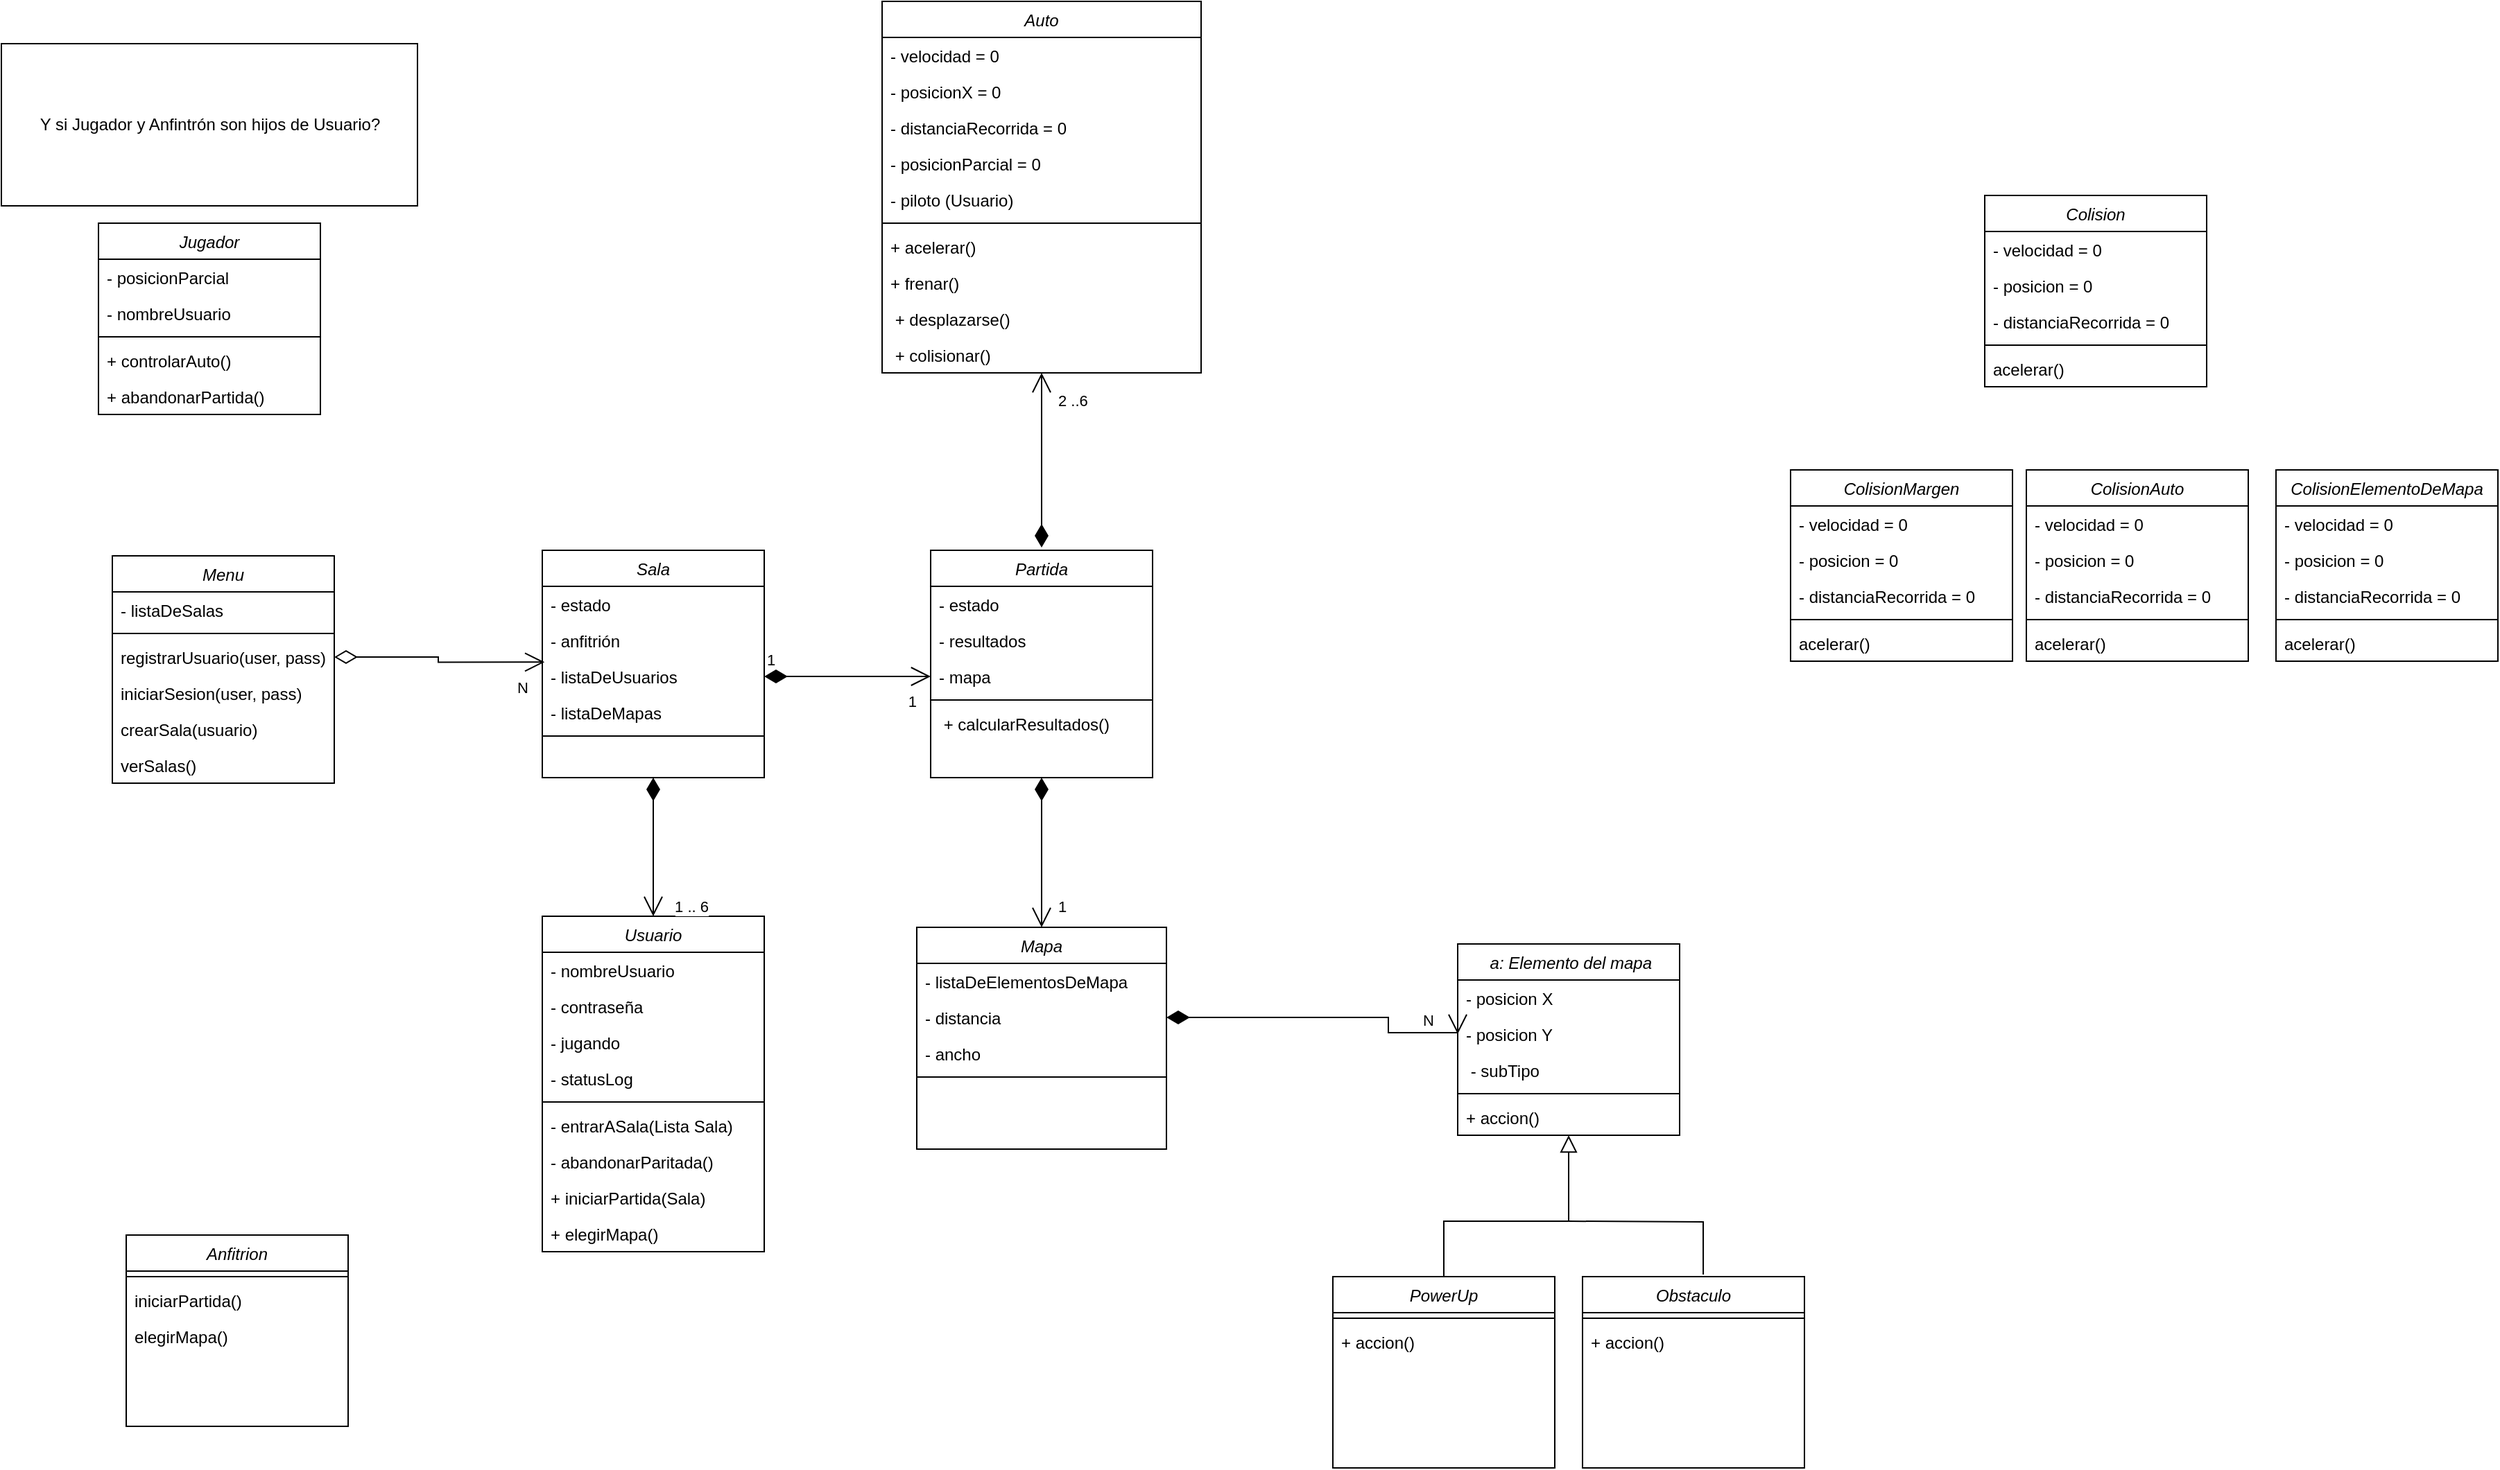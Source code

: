 <mxfile version="18.0.1" type="device"><diagram id="C5RBs43oDa-KdzZeNtuy" name="Page-1"><mxGraphModel dx="1973" dy="528" grid="1" gridSize="10" guides="1" tooltips="1" connect="1" arrows="1" fold="1" page="1" pageScale="1" pageWidth="827" pageHeight="1169" math="0" shadow="0"><root><mxCell id="WIyWlLk6GJQsqaUBKTNV-0"/><mxCell id="WIyWlLk6GJQsqaUBKTNV-1" parent="WIyWlLk6GJQsqaUBKTNV-0"/><mxCell id="zkfFHV4jXpPFQw0GAbJ--0" value="Auto" style="swimlane;fontStyle=2;align=center;verticalAlign=top;childLayout=stackLayout;horizontal=1;startSize=26;horizontalStack=0;resizeParent=1;resizeLast=0;collapsible=1;marginBottom=0;rounded=0;shadow=0;strokeWidth=1;" parent="WIyWlLk6GJQsqaUBKTNV-1" vertex="1"><mxGeometry x="545" width="230" height="268" as="geometry"><mxRectangle x="230" y="140" width="160" height="26" as="alternateBounds"/></mxGeometry></mxCell><mxCell id="zkfFHV4jXpPFQw0GAbJ--2" value="- velocidad = 0" style="text;align=left;verticalAlign=top;spacingLeft=4;spacingRight=4;overflow=hidden;rotatable=0;points=[[0,0.5],[1,0.5]];portConstraint=eastwest;rounded=0;shadow=0;html=0;" parent="zkfFHV4jXpPFQw0GAbJ--0" vertex="1"><mxGeometry y="26" width="230" height="26" as="geometry"/></mxCell><mxCell id="T_4QKKCaZ5hwZ0xk0G19-64" value="- posicionX = 0" style="text;align=left;verticalAlign=top;spacingLeft=4;spacingRight=4;overflow=hidden;rotatable=0;points=[[0,0.5],[1,0.5]];portConstraint=eastwest;rounded=0;shadow=0;html=0;" parent="zkfFHV4jXpPFQw0GAbJ--0" vertex="1"><mxGeometry y="52" width="230" height="26" as="geometry"/></mxCell><mxCell id="T_4QKKCaZ5hwZ0xk0G19-65" value="- distanciaRecorrida = 0" style="text;align=left;verticalAlign=top;spacingLeft=4;spacingRight=4;overflow=hidden;rotatable=0;points=[[0,0.5],[1,0.5]];portConstraint=eastwest;rounded=0;shadow=0;html=0;" parent="zkfFHV4jXpPFQw0GAbJ--0" vertex="1"><mxGeometry y="78" width="230" height="26" as="geometry"/></mxCell><mxCell id="iiQ3iz3mnXWKeBHtl2j0-7" value="- posicionParcial = 0" style="text;align=left;verticalAlign=top;spacingLeft=4;spacingRight=4;overflow=hidden;rotatable=0;points=[[0,0.5],[1,0.5]];portConstraint=eastwest;rounded=0;shadow=0;html=0;" vertex="1" parent="zkfFHV4jXpPFQw0GAbJ--0"><mxGeometry y="104" width="230" height="26" as="geometry"/></mxCell><mxCell id="iiQ3iz3mnXWKeBHtl2j0-8" value="- piloto (Usuario)" style="text;align=left;verticalAlign=top;spacingLeft=4;spacingRight=4;overflow=hidden;rotatable=0;points=[[0,0.5],[1,0.5]];portConstraint=eastwest;rounded=0;shadow=0;html=0;" vertex="1" parent="zkfFHV4jXpPFQw0GAbJ--0"><mxGeometry y="130" width="230" height="26" as="geometry"/></mxCell><mxCell id="zkfFHV4jXpPFQw0GAbJ--4" value="" style="line;html=1;strokeWidth=1;align=left;verticalAlign=middle;spacingTop=-1;spacingLeft=3;spacingRight=3;rotatable=0;labelPosition=right;points=[];portConstraint=eastwest;" parent="zkfFHV4jXpPFQw0GAbJ--0" vertex="1"><mxGeometry y="156" width="230" height="8" as="geometry"/></mxCell><mxCell id="zkfFHV4jXpPFQw0GAbJ--5" value="+ acelerar()" style="text;align=left;verticalAlign=top;spacingLeft=4;spacingRight=4;overflow=hidden;rotatable=0;points=[[0,0.5],[1,0.5]];portConstraint=eastwest;" parent="zkfFHV4jXpPFQw0GAbJ--0" vertex="1"><mxGeometry y="164" width="230" height="26" as="geometry"/></mxCell><mxCell id="T_4QKKCaZ5hwZ0xk0G19-97" value="+ frenar()" style="text;align=left;verticalAlign=top;spacingLeft=4;spacingRight=4;overflow=hidden;rotatable=0;points=[[0,0.5],[1,0.5]];portConstraint=eastwest;" parent="zkfFHV4jXpPFQw0GAbJ--0" vertex="1"><mxGeometry y="190" width="230" height="26" as="geometry"/></mxCell><mxCell id="T_4QKKCaZ5hwZ0xk0G19-94" value=" + desplazarse()" style="text;align=left;verticalAlign=top;spacingLeft=4;spacingRight=4;overflow=hidden;rotatable=0;points=[[0,0.5],[1,0.5]];portConstraint=eastwest;" parent="zkfFHV4jXpPFQw0GAbJ--0" vertex="1"><mxGeometry y="216" width="230" height="26" as="geometry"/></mxCell><mxCell id="T_4QKKCaZ5hwZ0xk0G19-96" value=" + colisionar()" style="text;align=left;verticalAlign=top;spacingLeft=4;spacingRight=4;overflow=hidden;rotatable=0;points=[[0,0.5],[1,0.5]];portConstraint=eastwest;" parent="zkfFHV4jXpPFQw0GAbJ--0" vertex="1"><mxGeometry y="242" width="230" height="26" as="geometry"/></mxCell><mxCell id="zkfFHV4jXpPFQw0GAbJ--12" value="" style="endArrow=block;endSize=10;endFill=0;shadow=0;strokeWidth=1;rounded=0;edgeStyle=elbowEdgeStyle;elbow=vertical;entryX=0.5;entryY=1;entryDx=0;entryDy=0;exitX=0.5;exitY=0;exitDx=0;exitDy=0;" parent="WIyWlLk6GJQsqaUBKTNV-1" source="T_4QKKCaZ5hwZ0xk0G19-22" target="T_4QKKCaZ5hwZ0xk0G19-5" edge="1"><mxGeometry width="160" relative="1" as="geometry"><mxPoint x="340" y="1020" as="sourcePoint"/><mxPoint x="290" y="853" as="targetPoint"/><Array as="points"><mxPoint x="1080" y="880"/><mxPoint x="370" y="1000"/><mxPoint x="370" y="980"/></Array></mxGeometry></mxCell><mxCell id="T_4QKKCaZ5hwZ0xk0G19-1" value="Mapa" style="swimlane;fontStyle=2;align=center;verticalAlign=top;childLayout=stackLayout;horizontal=1;startSize=26;horizontalStack=0;resizeParent=1;resizeLast=0;collapsible=1;marginBottom=0;rounded=0;shadow=0;strokeWidth=1;" parent="WIyWlLk6GJQsqaUBKTNV-1" vertex="1"><mxGeometry x="570" y="668" width="180" height="160" as="geometry"><mxRectangle x="230" y="140" width="160" height="26" as="alternateBounds"/></mxGeometry></mxCell><mxCell id="T_4QKKCaZ5hwZ0xk0G19-2" value="- listaDeElementosDeMapa" style="text;align=left;verticalAlign=top;spacingLeft=4;spacingRight=4;overflow=hidden;rotatable=0;points=[[0,0.5],[1,0.5]];portConstraint=eastwest;rounded=0;shadow=0;html=0;" parent="T_4QKKCaZ5hwZ0xk0G19-1" vertex="1"><mxGeometry y="26" width="180" height="26" as="geometry"/></mxCell><mxCell id="T_4QKKCaZ5hwZ0xk0G19-67" value="- distancia" style="text;align=left;verticalAlign=top;spacingLeft=4;spacingRight=4;overflow=hidden;rotatable=0;points=[[0,0.5],[1,0.5]];portConstraint=eastwest;rounded=0;shadow=0;html=0;" parent="T_4QKKCaZ5hwZ0xk0G19-1" vertex="1"><mxGeometry y="52" width="180" height="26" as="geometry"/></mxCell><mxCell id="T_4QKKCaZ5hwZ0xk0G19-68" value="- ancho" style="text;align=left;verticalAlign=top;spacingLeft=4;spacingRight=4;overflow=hidden;rotatable=0;points=[[0,0.5],[1,0.5]];portConstraint=eastwest;rounded=0;shadow=0;html=0;" parent="T_4QKKCaZ5hwZ0xk0G19-1" vertex="1"><mxGeometry y="78" width="180" height="26" as="geometry"/></mxCell><mxCell id="T_4QKKCaZ5hwZ0xk0G19-3" value="" style="line;html=1;strokeWidth=1;align=left;verticalAlign=middle;spacingTop=-1;spacingLeft=3;spacingRight=3;rotatable=0;labelPosition=right;points=[];portConstraint=eastwest;" parent="T_4QKKCaZ5hwZ0xk0G19-1" vertex="1"><mxGeometry y="104" width="180" height="8" as="geometry"/></mxCell><mxCell id="T_4QKKCaZ5hwZ0xk0G19-5" value=" a: Elemento del mapa" style="swimlane;fontStyle=2;align=center;verticalAlign=top;childLayout=stackLayout;horizontal=1;startSize=26;horizontalStack=0;resizeParent=1;resizeLast=0;collapsible=1;marginBottom=0;rounded=0;shadow=0;strokeWidth=1;" parent="WIyWlLk6GJQsqaUBKTNV-1" vertex="1"><mxGeometry x="960" y="680" width="160" height="138" as="geometry"><mxRectangle x="230" y="140" width="160" height="26" as="alternateBounds"/></mxGeometry></mxCell><mxCell id="T_4QKKCaZ5hwZ0xk0G19-6" value="- posicion X" style="text;align=left;verticalAlign=top;spacingLeft=4;spacingRight=4;overflow=hidden;rotatable=0;points=[[0,0.5],[1,0.5]];portConstraint=eastwest;rounded=0;shadow=0;html=0;" parent="T_4QKKCaZ5hwZ0xk0G19-5" vertex="1"><mxGeometry y="26" width="160" height="26" as="geometry"/></mxCell><mxCell id="T_4QKKCaZ5hwZ0xk0G19-113" value="- posicion Y" style="text;align=left;verticalAlign=top;spacingLeft=4;spacingRight=4;overflow=hidden;rotatable=0;points=[[0,0.5],[1,0.5]];portConstraint=eastwest;rounded=0;shadow=0;html=0;" parent="T_4QKKCaZ5hwZ0xk0G19-5" vertex="1"><mxGeometry y="52" width="160" height="26" as="geometry"/></mxCell><mxCell id="T_4QKKCaZ5hwZ0xk0G19-10" value=" - subTipo" style="text;align=left;verticalAlign=top;spacingLeft=4;spacingRight=4;overflow=hidden;rotatable=0;points=[[0,0.5],[1,0.5]];portConstraint=eastwest;rounded=0;shadow=0;html=0;" parent="T_4QKKCaZ5hwZ0xk0G19-5" vertex="1"><mxGeometry y="78" width="160" height="26" as="geometry"/></mxCell><mxCell id="T_4QKKCaZ5hwZ0xk0G19-7" value="" style="line;html=1;strokeWidth=1;align=left;verticalAlign=middle;spacingTop=-1;spacingLeft=3;spacingRight=3;rotatable=0;labelPosition=right;points=[];portConstraint=eastwest;" parent="T_4QKKCaZ5hwZ0xk0G19-5" vertex="1"><mxGeometry y="104" width="160" height="8" as="geometry"/></mxCell><mxCell id="T_4QKKCaZ5hwZ0xk0G19-8" value="+ accion()" style="text;align=left;verticalAlign=top;spacingLeft=4;spacingRight=4;overflow=hidden;rotatable=0;points=[[0,0.5],[1,0.5]];portConstraint=eastwest;" parent="T_4QKKCaZ5hwZ0xk0G19-5" vertex="1"><mxGeometry y="112" width="160" height="26" as="geometry"/></mxCell><mxCell id="T_4QKKCaZ5hwZ0xk0G19-9" value="Obstaculo" style="swimlane;fontStyle=2;align=center;verticalAlign=top;childLayout=stackLayout;horizontal=1;startSize=26;horizontalStack=0;resizeParent=1;resizeLast=0;collapsible=1;marginBottom=0;rounded=0;shadow=0;strokeWidth=1;" parent="WIyWlLk6GJQsqaUBKTNV-1" vertex="1"><mxGeometry x="1050" y="920" width="160" height="138" as="geometry"><mxRectangle x="230" y="140" width="160" height="26" as="alternateBounds"/></mxGeometry></mxCell><mxCell id="T_4QKKCaZ5hwZ0xk0G19-11" value="" style="line;html=1;strokeWidth=1;align=left;verticalAlign=middle;spacingTop=-1;spacingLeft=3;spacingRight=3;rotatable=0;labelPosition=right;points=[];portConstraint=eastwest;" parent="T_4QKKCaZ5hwZ0xk0G19-9" vertex="1"><mxGeometry y="26" width="160" height="8" as="geometry"/></mxCell><mxCell id="T_4QKKCaZ5hwZ0xk0G19-115" value="+ accion()" style="text;align=left;verticalAlign=top;spacingLeft=4;spacingRight=4;overflow=hidden;rotatable=0;points=[[0,0.5],[1,0.5]];portConstraint=eastwest;" parent="T_4QKKCaZ5hwZ0xk0G19-9" vertex="1"><mxGeometry y="34" width="160" height="26" as="geometry"/></mxCell><mxCell id="T_4QKKCaZ5hwZ0xk0G19-13" value="Sala" style="swimlane;fontStyle=2;align=center;verticalAlign=top;childLayout=stackLayout;horizontal=1;startSize=26;horizontalStack=0;resizeParent=1;resizeLast=0;collapsible=1;marginBottom=0;rounded=0;shadow=0;strokeWidth=1;" parent="WIyWlLk6GJQsqaUBKTNV-1" vertex="1"><mxGeometry x="300" y="396" width="160" height="164" as="geometry"><mxRectangle x="230" y="140" width="160" height="26" as="alternateBounds"/></mxGeometry></mxCell><mxCell id="T_4QKKCaZ5hwZ0xk0G19-58" value="- estado" style="text;align=left;verticalAlign=top;spacingLeft=4;spacingRight=4;overflow=hidden;rotatable=0;points=[[0,0.5],[1,0.5]];portConstraint=eastwest;rounded=0;shadow=0;html=0;" parent="T_4QKKCaZ5hwZ0xk0G19-13" vertex="1"><mxGeometry y="26" width="160" height="26" as="geometry"/></mxCell><mxCell id="T_4QKKCaZ5hwZ0xk0G19-46" value="- anfitrión" style="text;align=left;verticalAlign=top;spacingLeft=4;spacingRight=4;overflow=hidden;rotatable=0;points=[[0,0.5],[1,0.5]];portConstraint=eastwest;rounded=0;shadow=0;html=0;" parent="T_4QKKCaZ5hwZ0xk0G19-13" vertex="1"><mxGeometry y="52" width="160" height="26" as="geometry"/></mxCell><mxCell id="T_4QKKCaZ5hwZ0xk0G19-14" value="- listaDeUsuarios" style="text;align=left;verticalAlign=top;spacingLeft=4;spacingRight=4;overflow=hidden;rotatable=0;points=[[0,0.5],[1,0.5]];portConstraint=eastwest;rounded=0;shadow=0;html=0;" parent="T_4QKKCaZ5hwZ0xk0G19-13" vertex="1"><mxGeometry y="78" width="160" height="26" as="geometry"/></mxCell><mxCell id="T_4QKKCaZ5hwZ0xk0G19-43" value="- listaDeMapas" style="text;align=left;verticalAlign=top;spacingLeft=4;spacingRight=4;overflow=hidden;rotatable=0;points=[[0,0.5],[1,0.5]];portConstraint=eastwest;rounded=0;shadow=0;html=0;" parent="T_4QKKCaZ5hwZ0xk0G19-13" vertex="1"><mxGeometry y="104" width="160" height="26" as="geometry"/></mxCell><mxCell id="T_4QKKCaZ5hwZ0xk0G19-15" value="" style="line;html=1;strokeWidth=1;align=left;verticalAlign=middle;spacingTop=-1;spacingLeft=3;spacingRight=3;rotatable=0;labelPosition=right;points=[];portConstraint=eastwest;" parent="T_4QKKCaZ5hwZ0xk0G19-13" vertex="1"><mxGeometry y="130" width="160" height="8" as="geometry"/></mxCell><mxCell id="T_4QKKCaZ5hwZ0xk0G19-17" value="Jugador" style="swimlane;fontStyle=2;align=center;verticalAlign=top;childLayout=stackLayout;horizontal=1;startSize=26;horizontalStack=0;resizeParent=1;resizeLast=0;collapsible=1;marginBottom=0;rounded=0;shadow=0;strokeWidth=1;" parent="WIyWlLk6GJQsqaUBKTNV-1" vertex="1"><mxGeometry x="-20" y="160" width="160" height="138" as="geometry"><mxRectangle x="230" y="140" width="160" height="26" as="alternateBounds"/></mxGeometry></mxCell><mxCell id="T_4QKKCaZ5hwZ0xk0G19-18" value="- posicionParcial" style="text;align=left;verticalAlign=top;spacingLeft=4;spacingRight=4;overflow=hidden;rotatable=0;points=[[0,0.5],[1,0.5]];portConstraint=eastwest;rounded=0;shadow=0;html=0;" parent="T_4QKKCaZ5hwZ0xk0G19-17" vertex="1"><mxGeometry y="26" width="160" height="26" as="geometry"/></mxCell><mxCell id="T_4QKKCaZ5hwZ0xk0G19-98" value="- nombreUsuario" style="text;align=left;verticalAlign=top;spacingLeft=4;spacingRight=4;overflow=hidden;rotatable=0;points=[[0,0.5],[1,0.5]];portConstraint=eastwest;rounded=0;shadow=0;html=0;" parent="T_4QKKCaZ5hwZ0xk0G19-17" vertex="1"><mxGeometry y="52" width="160" height="26" as="geometry"/></mxCell><mxCell id="T_4QKKCaZ5hwZ0xk0G19-19" value="" style="line;html=1;strokeWidth=1;align=left;verticalAlign=middle;spacingTop=-1;spacingLeft=3;spacingRight=3;rotatable=0;labelPosition=right;points=[];portConstraint=eastwest;" parent="T_4QKKCaZ5hwZ0xk0G19-17" vertex="1"><mxGeometry y="78" width="160" height="8" as="geometry"/></mxCell><mxCell id="T_4QKKCaZ5hwZ0xk0G19-20" value="+ controlarAuto()" style="text;align=left;verticalAlign=top;spacingLeft=4;spacingRight=4;overflow=hidden;rotatable=0;points=[[0,0.5],[1,0.5]];portConstraint=eastwest;" parent="T_4QKKCaZ5hwZ0xk0G19-17" vertex="1"><mxGeometry y="86" width="160" height="26" as="geometry"/></mxCell><mxCell id="T_4QKKCaZ5hwZ0xk0G19-108" value="+ abandonarPartida()" style="text;align=left;verticalAlign=top;spacingLeft=4;spacingRight=4;overflow=hidden;rotatable=0;points=[[0,0.5],[1,0.5]];portConstraint=eastwest;" parent="T_4QKKCaZ5hwZ0xk0G19-17" vertex="1"><mxGeometry y="112" width="160" height="26" as="geometry"/></mxCell><mxCell id="T_4QKKCaZ5hwZ0xk0G19-22" value="PowerUp" style="swimlane;fontStyle=2;align=center;verticalAlign=top;childLayout=stackLayout;horizontal=1;startSize=26;horizontalStack=0;resizeParent=1;resizeLast=0;collapsible=1;marginBottom=0;rounded=0;shadow=0;strokeWidth=1;" parent="WIyWlLk6GJQsqaUBKTNV-1" vertex="1"><mxGeometry x="870" y="920" width="160" height="138" as="geometry"><mxRectangle x="230" y="140" width="160" height="26" as="alternateBounds"/></mxGeometry></mxCell><mxCell id="T_4QKKCaZ5hwZ0xk0G19-24" value="" style="line;html=1;strokeWidth=1;align=left;verticalAlign=middle;spacingTop=-1;spacingLeft=3;spacingRight=3;rotatable=0;labelPosition=right;points=[];portConstraint=eastwest;" parent="T_4QKKCaZ5hwZ0xk0G19-22" vertex="1"><mxGeometry y="26" width="160" height="8" as="geometry"/></mxCell><mxCell id="T_4QKKCaZ5hwZ0xk0G19-114" value="+ accion()" style="text;align=left;verticalAlign=top;spacingLeft=4;spacingRight=4;overflow=hidden;rotatable=0;points=[[0,0.5],[1,0.5]];portConstraint=eastwest;" parent="T_4QKKCaZ5hwZ0xk0G19-22" vertex="1"><mxGeometry y="34" width="160" height="26" as="geometry"/></mxCell><mxCell id="T_4QKKCaZ5hwZ0xk0G19-27" value="Partida" style="swimlane;fontStyle=2;align=center;verticalAlign=top;childLayout=stackLayout;horizontal=1;startSize=26;horizontalStack=0;resizeParent=1;resizeLast=0;collapsible=1;marginBottom=0;rounded=0;shadow=0;strokeWidth=1;" parent="WIyWlLk6GJQsqaUBKTNV-1" vertex="1"><mxGeometry x="580" y="396" width="160" height="164" as="geometry"><mxRectangle x="230" y="140" width="160" height="26" as="alternateBounds"/></mxGeometry></mxCell><mxCell id="T_4QKKCaZ5hwZ0xk0G19-62" value="2 ..6" style="endArrow=open;html=1;endSize=12;startArrow=diamondThin;startSize=14;startFill=1;edgeStyle=orthogonalEdgeStyle;align=left;verticalAlign=bottom;rounded=0;entryX=0.5;entryY=1;entryDx=0;entryDy=0;" parent="T_4QKKCaZ5hwZ0xk0G19-27" target="zkfFHV4jXpPFQw0GAbJ--0" edge="1"><mxGeometry x="0.542" y="-10" relative="1" as="geometry"><mxPoint x="80" y="-2" as="sourcePoint"/><mxPoint x="79.5" y="96" as="targetPoint"/><Array as="points"><mxPoint x="80" y="-108"/></Array><mxPoint as="offset"/></mxGeometry></mxCell><mxCell id="T_4QKKCaZ5hwZ0xk0G19-28" value="- estado" style="text;align=left;verticalAlign=top;spacingLeft=4;spacingRight=4;overflow=hidden;rotatable=0;points=[[0,0.5],[1,0.5]];portConstraint=eastwest;rounded=0;shadow=0;html=0;" parent="T_4QKKCaZ5hwZ0xk0G19-27" vertex="1"><mxGeometry y="26" width="160" height="26" as="geometry"/></mxCell><mxCell id="T_4QKKCaZ5hwZ0xk0G19-95" value="- resultados" style="text;align=left;verticalAlign=top;spacingLeft=4;spacingRight=4;overflow=hidden;rotatable=0;points=[[0,0.5],[1,0.5]];portConstraint=eastwest;rounded=0;shadow=0;html=0;" parent="T_4QKKCaZ5hwZ0xk0G19-27" vertex="1"><mxGeometry y="52" width="160" height="26" as="geometry"/></mxCell><mxCell id="iiQ3iz3mnXWKeBHtl2j0-2" value="- mapa" style="text;align=left;verticalAlign=top;spacingLeft=4;spacingRight=4;overflow=hidden;rotatable=0;points=[[0,0.5],[1,0.5]];portConstraint=eastwest;rounded=0;shadow=0;html=0;" vertex="1" parent="T_4QKKCaZ5hwZ0xk0G19-27"><mxGeometry y="78" width="160" height="26" as="geometry"/></mxCell><mxCell id="T_4QKKCaZ5hwZ0xk0G19-29" value="" style="line;html=1;strokeWidth=1;align=left;verticalAlign=middle;spacingTop=-1;spacingLeft=3;spacingRight=3;rotatable=0;labelPosition=right;points=[];portConstraint=eastwest;" parent="T_4QKKCaZ5hwZ0xk0G19-27" vertex="1"><mxGeometry y="104" width="160" height="8" as="geometry"/></mxCell><mxCell id="T_4QKKCaZ5hwZ0xk0G19-30" value=" + calcularResultados()" style="text;align=left;verticalAlign=top;spacingLeft=4;spacingRight=4;overflow=hidden;rotatable=0;points=[[0,0.5],[1,0.5]];portConstraint=eastwest;" parent="T_4QKKCaZ5hwZ0xk0G19-27" vertex="1"><mxGeometry y="112" width="160" height="26" as="geometry"/></mxCell><mxCell id="T_4QKKCaZ5hwZ0xk0G19-31" value="Menu" style="swimlane;fontStyle=2;align=center;verticalAlign=top;childLayout=stackLayout;horizontal=1;startSize=26;horizontalStack=0;resizeParent=1;resizeLast=0;collapsible=1;marginBottom=0;rounded=0;shadow=0;strokeWidth=1;" parent="WIyWlLk6GJQsqaUBKTNV-1" vertex="1"><mxGeometry x="-10" y="400" width="160" height="164" as="geometry"><mxRectangle x="230" y="140" width="160" height="26" as="alternateBounds"/></mxGeometry></mxCell><mxCell id="T_4QKKCaZ5hwZ0xk0G19-41" value="- listaDeSalas" style="text;align=left;verticalAlign=top;spacingLeft=4;spacingRight=4;overflow=hidden;rotatable=0;points=[[0,0.5],[1,0.5]];portConstraint=eastwest;" parent="T_4QKKCaZ5hwZ0xk0G19-31" vertex="1"><mxGeometry y="26" width="160" height="26" as="geometry"/></mxCell><mxCell id="T_4QKKCaZ5hwZ0xk0G19-33" value="" style="line;html=1;strokeWidth=1;align=left;verticalAlign=middle;spacingTop=-1;spacingLeft=3;spacingRight=3;rotatable=0;labelPosition=right;points=[];portConstraint=eastwest;" parent="T_4QKKCaZ5hwZ0xk0G19-31" vertex="1"><mxGeometry y="52" width="160" height="8" as="geometry"/></mxCell><mxCell id="T_4QKKCaZ5hwZ0xk0G19-34" value="registrarUsuario(user, pass)&#10;" style="text;align=left;verticalAlign=top;spacingLeft=4;spacingRight=4;overflow=hidden;rotatable=0;points=[[0,0.5],[1,0.5]];portConstraint=eastwest;" parent="T_4QKKCaZ5hwZ0xk0G19-31" vertex="1"><mxGeometry y="60" width="160" height="26" as="geometry"/></mxCell><mxCell id="T_4QKKCaZ5hwZ0xk0G19-36" value="iniciarSesion(user, pass)&#10;" style="text;align=left;verticalAlign=top;spacingLeft=4;spacingRight=4;overflow=hidden;rotatable=0;points=[[0,0.5],[1,0.5]];portConstraint=eastwest;" parent="T_4QKKCaZ5hwZ0xk0G19-31" vertex="1"><mxGeometry y="86" width="160" height="26" as="geometry"/></mxCell><mxCell id="T_4QKKCaZ5hwZ0xk0G19-37" value="crearSala(usuario)" style="text;align=left;verticalAlign=top;spacingLeft=4;spacingRight=4;overflow=hidden;rotatable=0;points=[[0,0.5],[1,0.5]];portConstraint=eastwest;" parent="T_4QKKCaZ5hwZ0xk0G19-31" vertex="1"><mxGeometry y="112" width="160" height="26" as="geometry"/></mxCell><mxCell id="T_4QKKCaZ5hwZ0xk0G19-40" value="verSalas()" style="text;align=left;verticalAlign=top;spacingLeft=4;spacingRight=4;overflow=hidden;rotatable=0;points=[[0,0.5],[1,0.5]];portConstraint=eastwest;" parent="T_4QKKCaZ5hwZ0xk0G19-31" vertex="1"><mxGeometry y="138" width="160" height="26" as="geometry"/></mxCell><mxCell id="T_4QKKCaZ5hwZ0xk0G19-53" value="" style="endArrow=open;html=1;endSize=12;startArrow=diamondThin;startSize=14;startFill=1;edgeStyle=orthogonalEdgeStyle;align=left;verticalAlign=bottom;rounded=0;exitX=0.5;exitY=1;exitDx=0;exitDy=0;" parent="WIyWlLk6GJQsqaUBKTNV-1" edge="1"><mxGeometry x="-0.63" y="10" relative="1" as="geometry"><mxPoint x="380" y="560" as="sourcePoint"/><mxPoint x="380" y="660" as="targetPoint"/><Array as="points"><mxPoint x="380" y="590"/><mxPoint x="380" y="590"/></Array><mxPoint as="offset"/></mxGeometry></mxCell><mxCell id="T_4QKKCaZ5hwZ0xk0G19-54" value="" style="endArrow=open;html=1;endSize=12;startArrow=diamondThin;startSize=14;startFill=0;edgeStyle=orthogonalEdgeStyle;rounded=0;entryX=0.01;entryY=0.102;entryDx=0;entryDy=0;entryPerimeter=0;exitX=1;exitY=0.5;exitDx=0;exitDy=0;" parent="WIyWlLk6GJQsqaUBKTNV-1" source="T_4QKKCaZ5hwZ0xk0G19-34" target="T_4QKKCaZ5hwZ0xk0G19-14" edge="1"><mxGeometry x="0.068" y="-53" relative="1" as="geometry"><mxPoint x="120" y="477" as="sourcePoint"/><mxPoint x="276" y="470" as="targetPoint"/><mxPoint as="offset"/></mxGeometry></mxCell><mxCell id="T_4QKKCaZ5hwZ0xk0G19-56" value="N" style="edgeLabel;resizable=0;html=1;align=right;verticalAlign=top;" parent="T_4QKKCaZ5hwZ0xk0G19-54" connectable="0" vertex="1"><mxGeometry x="1" relative="1" as="geometry"><mxPoint x="-11" y="5" as="offset"/></mxGeometry></mxCell><mxCell id="T_4QKKCaZ5hwZ0xk0G19-57" value="1" style="endArrow=open;html=1;endSize=12;startArrow=diamondThin;startSize=14;startFill=1;edgeStyle=orthogonalEdgeStyle;align=left;verticalAlign=bottom;rounded=0;exitX=1;exitY=0.5;exitDx=0;exitDy=0;entryX=0;entryY=0.5;entryDx=0;entryDy=0;" parent="WIyWlLk6GJQsqaUBKTNV-1" source="T_4QKKCaZ5hwZ0xk0G19-14" target="iiQ3iz3mnXWKeBHtl2j0-2" edge="1"><mxGeometry x="-1" y="3" relative="1" as="geometry"><mxPoint x="460" y="500" as="sourcePoint"/><mxPoint x="620" y="500" as="targetPoint"/></mxGeometry></mxCell><mxCell id="T_4QKKCaZ5hwZ0xk0G19-61" value="1" style="endArrow=open;html=1;endSize=12;startArrow=diamondThin;startSize=14;startFill=1;edgeStyle=orthogonalEdgeStyle;align=left;verticalAlign=bottom;rounded=0;exitX=0.5;exitY=1;exitDx=0;exitDy=0;entryX=0.5;entryY=0;entryDx=0;entryDy=0;" parent="WIyWlLk6GJQsqaUBKTNV-1" source="T_4QKKCaZ5hwZ0xk0G19-27" target="T_4QKKCaZ5hwZ0xk0G19-1" edge="1"><mxGeometry x="0.881" y="10" relative="1" as="geometry"><mxPoint x="640" y="632" as="sourcePoint"/><mxPoint x="760" y="640" as="targetPoint"/><mxPoint as="offset"/></mxGeometry></mxCell><mxCell id="T_4QKKCaZ5hwZ0xk0G19-69" value="Colision" style="swimlane;fontStyle=2;align=center;verticalAlign=top;childLayout=stackLayout;horizontal=1;startSize=26;horizontalStack=0;resizeParent=1;resizeLast=0;collapsible=1;marginBottom=0;rounded=0;shadow=0;strokeWidth=1;" parent="WIyWlLk6GJQsqaUBKTNV-1" vertex="1"><mxGeometry x="1340" y="140" width="160" height="138" as="geometry"><mxRectangle x="230" y="140" width="160" height="26" as="alternateBounds"/></mxGeometry></mxCell><mxCell id="T_4QKKCaZ5hwZ0xk0G19-70" value="- velocidad = 0" style="text;align=left;verticalAlign=top;spacingLeft=4;spacingRight=4;overflow=hidden;rotatable=0;points=[[0,0.5],[1,0.5]];portConstraint=eastwest;rounded=0;shadow=0;html=0;" parent="T_4QKKCaZ5hwZ0xk0G19-69" vertex="1"><mxGeometry y="26" width="160" height="26" as="geometry"/></mxCell><mxCell id="T_4QKKCaZ5hwZ0xk0G19-71" value="- posicion = 0" style="text;align=left;verticalAlign=top;spacingLeft=4;spacingRight=4;overflow=hidden;rotatable=0;points=[[0,0.5],[1,0.5]];portConstraint=eastwest;rounded=0;shadow=0;html=0;" parent="T_4QKKCaZ5hwZ0xk0G19-69" vertex="1"><mxGeometry y="52" width="160" height="26" as="geometry"/></mxCell><mxCell id="T_4QKKCaZ5hwZ0xk0G19-72" value="- distanciaRecorrida = 0" style="text;align=left;verticalAlign=top;spacingLeft=4;spacingRight=4;overflow=hidden;rotatable=0;points=[[0,0.5],[1,0.5]];portConstraint=eastwest;rounded=0;shadow=0;html=0;" parent="T_4QKKCaZ5hwZ0xk0G19-69" vertex="1"><mxGeometry y="78" width="160" height="26" as="geometry"/></mxCell><mxCell id="T_4QKKCaZ5hwZ0xk0G19-73" value="" style="line;html=1;strokeWidth=1;align=left;verticalAlign=middle;spacingTop=-1;spacingLeft=3;spacingRight=3;rotatable=0;labelPosition=right;points=[];portConstraint=eastwest;" parent="T_4QKKCaZ5hwZ0xk0G19-69" vertex="1"><mxGeometry y="104" width="160" height="8" as="geometry"/></mxCell><mxCell id="T_4QKKCaZ5hwZ0xk0G19-74" value="acelerar()" style="text;align=left;verticalAlign=top;spacingLeft=4;spacingRight=4;overflow=hidden;rotatable=0;points=[[0,0.5],[1,0.5]];portConstraint=eastwest;" parent="T_4QKKCaZ5hwZ0xk0G19-69" vertex="1"><mxGeometry y="112" width="160" height="26" as="geometry"/></mxCell><mxCell id="T_4QKKCaZ5hwZ0xk0G19-75" value="ColisionMargen" style="swimlane;fontStyle=2;align=center;verticalAlign=top;childLayout=stackLayout;horizontal=1;startSize=26;horizontalStack=0;resizeParent=1;resizeLast=0;collapsible=1;marginBottom=0;rounded=0;shadow=0;strokeWidth=1;" parent="WIyWlLk6GJQsqaUBKTNV-1" vertex="1"><mxGeometry x="1200" y="338" width="160" height="138" as="geometry"><mxRectangle x="230" y="140" width="160" height="26" as="alternateBounds"/></mxGeometry></mxCell><mxCell id="T_4QKKCaZ5hwZ0xk0G19-76" value="- velocidad = 0" style="text;align=left;verticalAlign=top;spacingLeft=4;spacingRight=4;overflow=hidden;rotatable=0;points=[[0,0.5],[1,0.5]];portConstraint=eastwest;rounded=0;shadow=0;html=0;" parent="T_4QKKCaZ5hwZ0xk0G19-75" vertex="1"><mxGeometry y="26" width="160" height="26" as="geometry"/></mxCell><mxCell id="T_4QKKCaZ5hwZ0xk0G19-77" value="- posicion = 0" style="text;align=left;verticalAlign=top;spacingLeft=4;spacingRight=4;overflow=hidden;rotatable=0;points=[[0,0.5],[1,0.5]];portConstraint=eastwest;rounded=0;shadow=0;html=0;" parent="T_4QKKCaZ5hwZ0xk0G19-75" vertex="1"><mxGeometry y="52" width="160" height="26" as="geometry"/></mxCell><mxCell id="T_4QKKCaZ5hwZ0xk0G19-78" value="- distanciaRecorrida = 0" style="text;align=left;verticalAlign=top;spacingLeft=4;spacingRight=4;overflow=hidden;rotatable=0;points=[[0,0.5],[1,0.5]];portConstraint=eastwest;rounded=0;shadow=0;html=0;" parent="T_4QKKCaZ5hwZ0xk0G19-75" vertex="1"><mxGeometry y="78" width="160" height="26" as="geometry"/></mxCell><mxCell id="T_4QKKCaZ5hwZ0xk0G19-79" value="" style="line;html=1;strokeWidth=1;align=left;verticalAlign=middle;spacingTop=-1;spacingLeft=3;spacingRight=3;rotatable=0;labelPosition=right;points=[];portConstraint=eastwest;" parent="T_4QKKCaZ5hwZ0xk0G19-75" vertex="1"><mxGeometry y="104" width="160" height="8" as="geometry"/></mxCell><mxCell id="T_4QKKCaZ5hwZ0xk0G19-80" value="acelerar()" style="text;align=left;verticalAlign=top;spacingLeft=4;spacingRight=4;overflow=hidden;rotatable=0;points=[[0,0.5],[1,0.5]];portConstraint=eastwest;" parent="T_4QKKCaZ5hwZ0xk0G19-75" vertex="1"><mxGeometry y="112" width="160" height="26" as="geometry"/></mxCell><mxCell id="T_4QKKCaZ5hwZ0xk0G19-81" value="ColisionAuto" style="swimlane;fontStyle=2;align=center;verticalAlign=top;childLayout=stackLayout;horizontal=1;startSize=26;horizontalStack=0;resizeParent=1;resizeLast=0;collapsible=1;marginBottom=0;rounded=0;shadow=0;strokeWidth=1;" parent="WIyWlLk6GJQsqaUBKTNV-1" vertex="1"><mxGeometry x="1370" y="338" width="160" height="138" as="geometry"><mxRectangle x="230" y="140" width="160" height="26" as="alternateBounds"/></mxGeometry></mxCell><mxCell id="T_4QKKCaZ5hwZ0xk0G19-82" value="- velocidad = 0" style="text;align=left;verticalAlign=top;spacingLeft=4;spacingRight=4;overflow=hidden;rotatable=0;points=[[0,0.5],[1,0.5]];portConstraint=eastwest;rounded=0;shadow=0;html=0;" parent="T_4QKKCaZ5hwZ0xk0G19-81" vertex="1"><mxGeometry y="26" width="160" height="26" as="geometry"/></mxCell><mxCell id="T_4QKKCaZ5hwZ0xk0G19-83" value="- posicion = 0" style="text;align=left;verticalAlign=top;spacingLeft=4;spacingRight=4;overflow=hidden;rotatable=0;points=[[0,0.5],[1,0.5]];portConstraint=eastwest;rounded=0;shadow=0;html=0;" parent="T_4QKKCaZ5hwZ0xk0G19-81" vertex="1"><mxGeometry y="52" width="160" height="26" as="geometry"/></mxCell><mxCell id="T_4QKKCaZ5hwZ0xk0G19-84" value="- distanciaRecorrida = 0" style="text;align=left;verticalAlign=top;spacingLeft=4;spacingRight=4;overflow=hidden;rotatable=0;points=[[0,0.5],[1,0.5]];portConstraint=eastwest;rounded=0;shadow=0;html=0;" parent="T_4QKKCaZ5hwZ0xk0G19-81" vertex="1"><mxGeometry y="78" width="160" height="26" as="geometry"/></mxCell><mxCell id="T_4QKKCaZ5hwZ0xk0G19-85" value="" style="line;html=1;strokeWidth=1;align=left;verticalAlign=middle;spacingTop=-1;spacingLeft=3;spacingRight=3;rotatable=0;labelPosition=right;points=[];portConstraint=eastwest;" parent="T_4QKKCaZ5hwZ0xk0G19-81" vertex="1"><mxGeometry y="104" width="160" height="8" as="geometry"/></mxCell><mxCell id="T_4QKKCaZ5hwZ0xk0G19-86" value="acelerar()" style="text;align=left;verticalAlign=top;spacingLeft=4;spacingRight=4;overflow=hidden;rotatable=0;points=[[0,0.5],[1,0.5]];portConstraint=eastwest;" parent="T_4QKKCaZ5hwZ0xk0G19-81" vertex="1"><mxGeometry y="112" width="160" height="26" as="geometry"/></mxCell><mxCell id="T_4QKKCaZ5hwZ0xk0G19-87" value="ColisionElementoDeMapa" style="swimlane;fontStyle=2;align=center;verticalAlign=top;childLayout=stackLayout;horizontal=1;startSize=26;horizontalStack=0;resizeParent=1;resizeLast=0;collapsible=1;marginBottom=0;rounded=0;shadow=0;strokeWidth=1;" parent="WIyWlLk6GJQsqaUBKTNV-1" vertex="1"><mxGeometry x="1550" y="338" width="160" height="138" as="geometry"><mxRectangle x="230" y="140" width="160" height="26" as="alternateBounds"/></mxGeometry></mxCell><mxCell id="T_4QKKCaZ5hwZ0xk0G19-88" value="- velocidad = 0" style="text;align=left;verticalAlign=top;spacingLeft=4;spacingRight=4;overflow=hidden;rotatable=0;points=[[0,0.5],[1,0.5]];portConstraint=eastwest;rounded=0;shadow=0;html=0;" parent="T_4QKKCaZ5hwZ0xk0G19-87" vertex="1"><mxGeometry y="26" width="160" height="26" as="geometry"/></mxCell><mxCell id="T_4QKKCaZ5hwZ0xk0G19-89" value="- posicion = 0" style="text;align=left;verticalAlign=top;spacingLeft=4;spacingRight=4;overflow=hidden;rotatable=0;points=[[0,0.5],[1,0.5]];portConstraint=eastwest;rounded=0;shadow=0;html=0;" parent="T_4QKKCaZ5hwZ0xk0G19-87" vertex="1"><mxGeometry y="52" width="160" height="26" as="geometry"/></mxCell><mxCell id="T_4QKKCaZ5hwZ0xk0G19-90" value="- distanciaRecorrida = 0" style="text;align=left;verticalAlign=top;spacingLeft=4;spacingRight=4;overflow=hidden;rotatable=0;points=[[0,0.5],[1,0.5]];portConstraint=eastwest;rounded=0;shadow=0;html=0;" parent="T_4QKKCaZ5hwZ0xk0G19-87" vertex="1"><mxGeometry y="78" width="160" height="26" as="geometry"/></mxCell><mxCell id="T_4QKKCaZ5hwZ0xk0G19-91" value="" style="line;html=1;strokeWidth=1;align=left;verticalAlign=middle;spacingTop=-1;spacingLeft=3;spacingRight=3;rotatable=0;labelPosition=right;points=[];portConstraint=eastwest;" parent="T_4QKKCaZ5hwZ0xk0G19-87" vertex="1"><mxGeometry y="104" width="160" height="8" as="geometry"/></mxCell><mxCell id="T_4QKKCaZ5hwZ0xk0G19-92" value="acelerar()" style="text;align=left;verticalAlign=top;spacingLeft=4;spacingRight=4;overflow=hidden;rotatable=0;points=[[0,0.5],[1,0.5]];portConstraint=eastwest;" parent="T_4QKKCaZ5hwZ0xk0G19-87" vertex="1"><mxGeometry y="112" width="160" height="26" as="geometry"/></mxCell><mxCell id="T_4QKKCaZ5hwZ0xk0G19-100" value="Usuario" style="swimlane;fontStyle=2;align=center;verticalAlign=top;childLayout=stackLayout;horizontal=1;startSize=26;horizontalStack=0;resizeParent=1;resizeLast=0;collapsible=1;marginBottom=0;rounded=0;shadow=0;strokeWidth=1;" parent="WIyWlLk6GJQsqaUBKTNV-1" vertex="1"><mxGeometry x="300" y="660" width="160" height="242" as="geometry"><mxRectangle x="230" y="140" width="160" height="26" as="alternateBounds"/></mxGeometry></mxCell><mxCell id="T_4QKKCaZ5hwZ0xk0G19-102" value="- nombreUsuario" style="text;align=left;verticalAlign=top;spacingLeft=4;spacingRight=4;overflow=hidden;rotatable=0;points=[[0,0.5],[1,0.5]];portConstraint=eastwest;rounded=0;shadow=0;html=0;" parent="T_4QKKCaZ5hwZ0xk0G19-100" vertex="1"><mxGeometry y="26" width="160" height="26" as="geometry"/></mxCell><mxCell id="iiQ3iz3mnXWKeBHtl2j0-1" value="- contraseña" style="text;align=left;verticalAlign=top;spacingLeft=4;spacingRight=4;overflow=hidden;rotatable=0;points=[[0,0.5],[1,0.5]];portConstraint=eastwest;rounded=0;shadow=0;html=0;" vertex="1" parent="T_4QKKCaZ5hwZ0xk0G19-100"><mxGeometry y="52" width="160" height="26" as="geometry"/></mxCell><mxCell id="iiQ3iz3mnXWKeBHtl2j0-3" value="- jugando" style="text;align=left;verticalAlign=top;spacingLeft=4;spacingRight=4;overflow=hidden;rotatable=0;points=[[0,0.5],[1,0.5]];portConstraint=eastwest;rounded=0;shadow=0;html=0;" vertex="1" parent="T_4QKKCaZ5hwZ0xk0G19-100"><mxGeometry y="78" width="160" height="26" as="geometry"/></mxCell><mxCell id="T_4QKKCaZ5hwZ0xk0G19-103" value="- statusLog" style="text;align=left;verticalAlign=top;spacingLeft=4;spacingRight=4;overflow=hidden;rotatable=0;points=[[0,0.5],[1,0.5]];portConstraint=eastwest;rounded=0;shadow=0;html=0;" parent="T_4QKKCaZ5hwZ0xk0G19-100" vertex="1"><mxGeometry y="104" width="160" height="26" as="geometry"/></mxCell><mxCell id="T_4QKKCaZ5hwZ0xk0G19-104" value="" style="line;html=1;strokeWidth=1;align=left;verticalAlign=middle;spacingTop=-1;spacingLeft=3;spacingRight=3;rotatable=0;labelPosition=right;points=[];portConstraint=eastwest;" parent="T_4QKKCaZ5hwZ0xk0G19-100" vertex="1"><mxGeometry y="130" width="160" height="8" as="geometry"/></mxCell><mxCell id="iiQ3iz3mnXWKeBHtl2j0-5" value="- entrarASala(Lista Sala)" style="text;align=left;verticalAlign=top;spacingLeft=4;spacingRight=4;overflow=hidden;rotatable=0;points=[[0,0.5],[1,0.5]];portConstraint=eastwest;rounded=0;shadow=0;html=0;" vertex="1" parent="T_4QKKCaZ5hwZ0xk0G19-100"><mxGeometry y="138" width="160" height="26" as="geometry"/></mxCell><mxCell id="iiQ3iz3mnXWKeBHtl2j0-6" value="- abandonarParitada()" style="text;align=left;verticalAlign=top;spacingLeft=4;spacingRight=4;overflow=hidden;rotatable=0;points=[[0,0.5],[1,0.5]];portConstraint=eastwest;rounded=0;shadow=0;html=0;" vertex="1" parent="T_4QKKCaZ5hwZ0xk0G19-100"><mxGeometry y="164" width="160" height="26" as="geometry"/></mxCell><mxCell id="iiQ3iz3mnXWKeBHtl2j0-13" value="+ iniciarPartida(Sala)" style="text;align=left;verticalAlign=top;spacingLeft=4;spacingRight=4;overflow=hidden;rotatable=0;points=[[0,0.5],[1,0.5]];portConstraint=eastwest;" vertex="1" parent="T_4QKKCaZ5hwZ0xk0G19-100"><mxGeometry y="190" width="160" height="26" as="geometry"/></mxCell><mxCell id="T_4QKKCaZ5hwZ0xk0G19-52" value="+ elegirMapa()" style="text;align=left;verticalAlign=top;spacingLeft=4;spacingRight=4;overflow=hidden;rotatable=0;points=[[0,0.5],[1,0.5]];portConstraint=eastwest;" parent="T_4QKKCaZ5hwZ0xk0G19-100" vertex="1"><mxGeometry y="216" width="160" height="26" as="geometry"/></mxCell><mxCell id="T_4QKKCaZ5hwZ0xk0G19-116" value="" style="endArrow=none;html=1;edgeStyle=orthogonalEdgeStyle;rounded=0;entryX=0.544;entryY=-0.011;entryDx=0;entryDy=0;entryPerimeter=0;" parent="WIyWlLk6GJQsqaUBKTNV-1" target="T_4QKKCaZ5hwZ0xk0G19-9" edge="1"><mxGeometry relative="1" as="geometry"><mxPoint x="1040" y="880" as="sourcePoint"/><mxPoint x="1399" y="850" as="targetPoint"/></mxGeometry></mxCell><mxCell id="T_4QKKCaZ5hwZ0xk0G19-119" value="N" style="endArrow=open;html=1;endSize=12;startArrow=diamondThin;startSize=14;startFill=1;edgeStyle=orthogonalEdgeStyle;align=left;verticalAlign=bottom;rounded=0;entryX=0;entryY=0.5;entryDx=0;entryDy=0;exitX=1;exitY=0.5;exitDx=0;exitDy=0;" parent="WIyWlLk6GJQsqaUBKTNV-1" source="T_4QKKCaZ5hwZ0xk0G19-67" target="T_4QKKCaZ5hwZ0xk0G19-113" edge="1"><mxGeometry x="0.629" y="-13" relative="1" as="geometry"><mxPoint x="1040" y="668" as="sourcePoint"/><mxPoint x="1040" y="776" as="targetPoint"/><Array as="points"><mxPoint x="910" y="733"/><mxPoint x="910" y="744"/></Array><mxPoint x="13" y="-13" as="offset"/></mxGeometry></mxCell><mxCell id="T_4QKKCaZ5hwZ0xk0G19-120" value="Y si Jugador y Anfintrón son hijos de Usuario?" style="html=1;" parent="WIyWlLk6GJQsqaUBKTNV-1" vertex="1"><mxGeometry x="-90" y="30.5" width="300" height="117" as="geometry"/></mxCell><mxCell id="T_4QKKCaZ5hwZ0xk0G19-121" value="1" style="edgeLabel;resizable=0;html=1;align=right;verticalAlign=top;" parent="WIyWlLk6GJQsqaUBKTNV-1" connectable="0" vertex="1"><mxGeometry x="570.0" y="491.652" as="geometry"/></mxCell><mxCell id="T_4QKKCaZ5hwZ0xk0G19-122" value="1 .. 6" style="edgeLabel;resizable=0;html=1;align=right;verticalAlign=top;" parent="WIyWlLk6GJQsqaUBKTNV-1" connectable="0" vertex="1"><mxGeometry x="420.0" y="640.002" as="geometry"/></mxCell><mxCell id="iiQ3iz3mnXWKeBHtl2j0-9" value="Anfitrion" style="swimlane;fontStyle=2;align=center;verticalAlign=top;childLayout=stackLayout;horizontal=1;startSize=26;horizontalStack=0;resizeParent=1;resizeLast=0;collapsible=1;marginBottom=0;rounded=0;shadow=0;strokeWidth=1;" vertex="1" parent="WIyWlLk6GJQsqaUBKTNV-1"><mxGeometry y="890" width="160" height="138" as="geometry"><mxRectangle x="230" y="140" width="160" height="26" as="alternateBounds"/></mxGeometry></mxCell><mxCell id="iiQ3iz3mnXWKeBHtl2j0-10" value="" style="line;html=1;strokeWidth=1;align=left;verticalAlign=middle;spacingTop=-1;spacingLeft=3;spacingRight=3;rotatable=0;labelPosition=right;points=[];portConstraint=eastwest;" vertex="1" parent="iiQ3iz3mnXWKeBHtl2j0-9"><mxGeometry y="26" width="160" height="8" as="geometry"/></mxCell><mxCell id="iiQ3iz3mnXWKeBHtl2j0-11" value="iniciarPartida()" style="text;align=left;verticalAlign=top;spacingLeft=4;spacingRight=4;overflow=hidden;rotatable=0;points=[[0,0.5],[1,0.5]];portConstraint=eastwest;" vertex="1" parent="iiQ3iz3mnXWKeBHtl2j0-9"><mxGeometry y="34" width="160" height="26" as="geometry"/></mxCell><mxCell id="iiQ3iz3mnXWKeBHtl2j0-12" value="elegirMapa()" style="text;align=left;verticalAlign=top;spacingLeft=4;spacingRight=4;overflow=hidden;rotatable=0;points=[[0,0.5],[1,0.5]];portConstraint=eastwest;" vertex="1" parent="iiQ3iz3mnXWKeBHtl2j0-9"><mxGeometry y="60" width="160" height="26" as="geometry"/></mxCell></root></mxGraphModel></diagram></mxfile>
